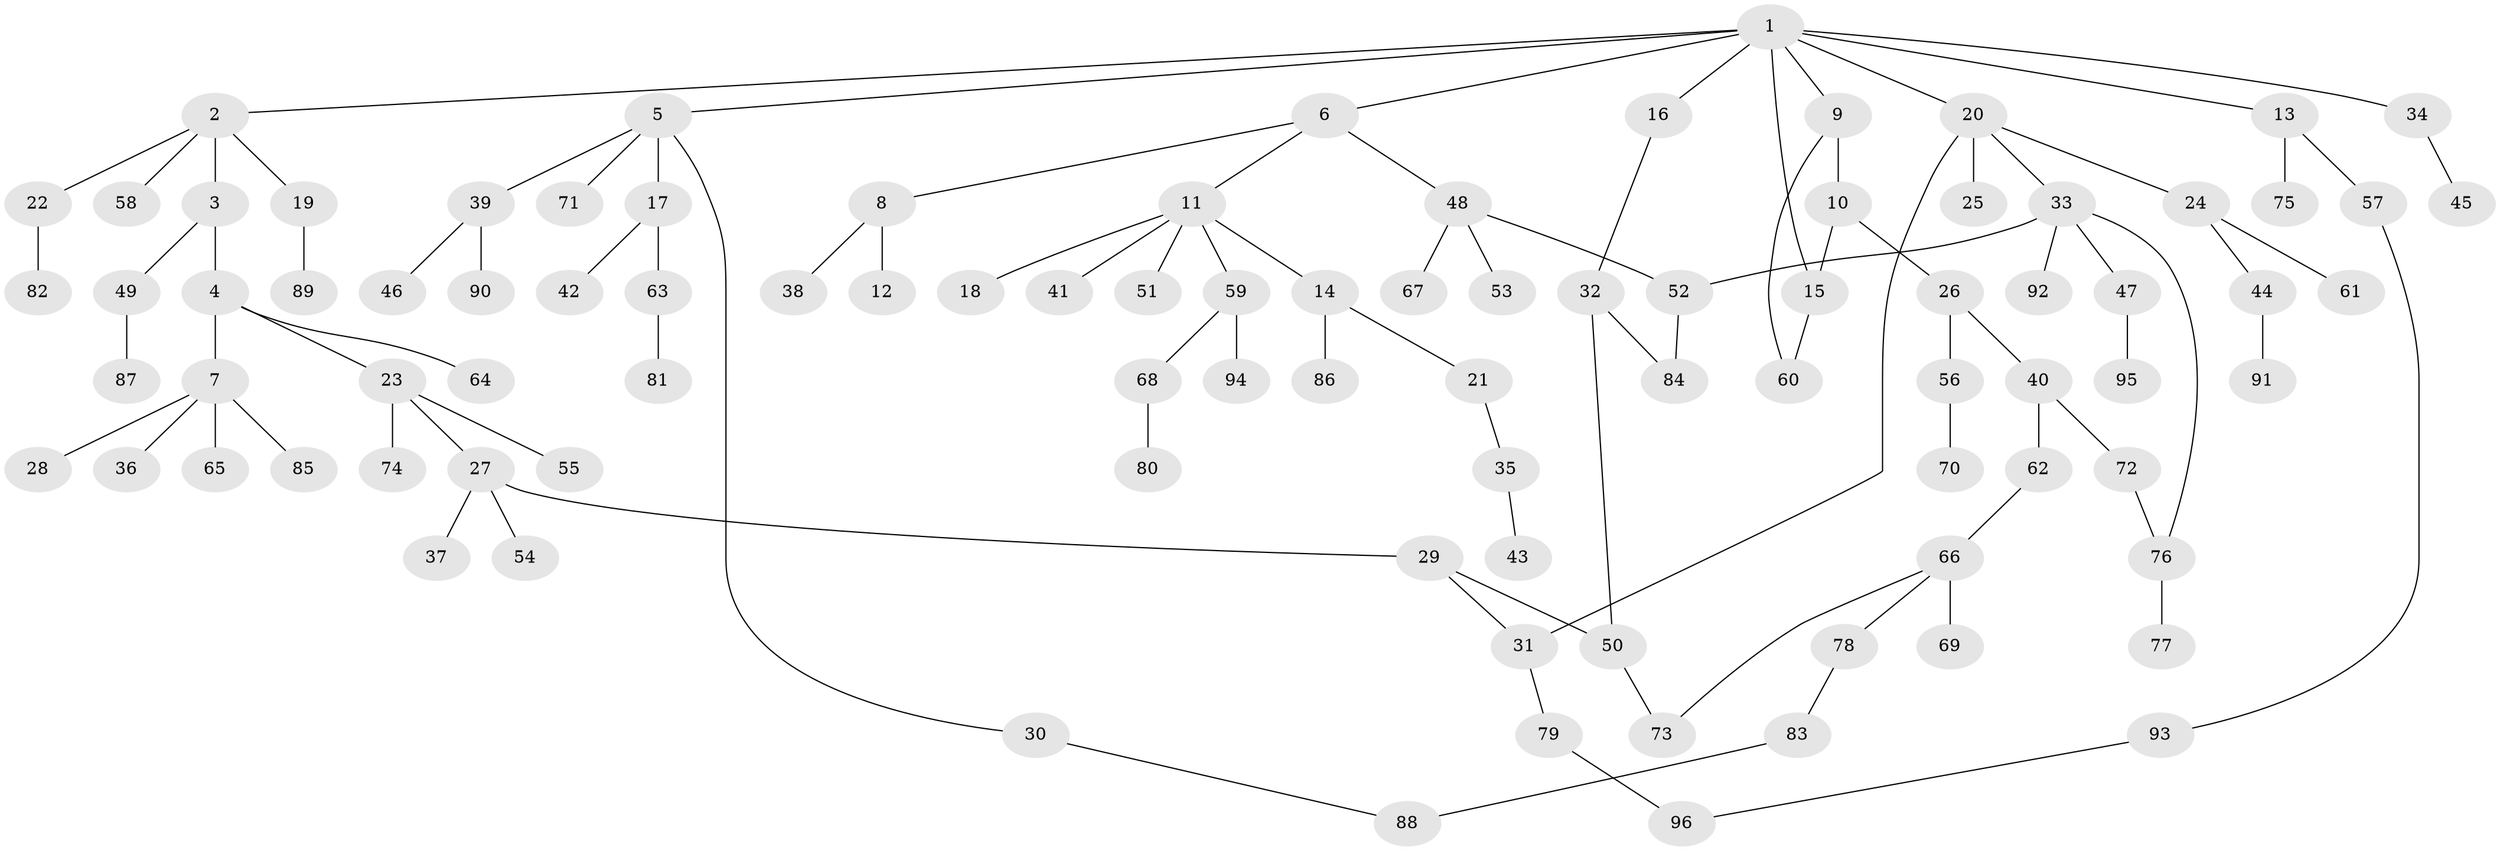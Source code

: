 // coarse degree distribution, {9: 0.015625, 5: 0.046875, 4: 0.078125, 2: 0.25, 3: 0.109375, 1: 0.453125, 6: 0.046875}
// Generated by graph-tools (version 1.1) at 2025/51/02/27/25 19:51:37]
// undirected, 96 vertices, 105 edges
graph export_dot {
graph [start="1"]
  node [color=gray90,style=filled];
  1;
  2;
  3;
  4;
  5;
  6;
  7;
  8;
  9;
  10;
  11;
  12;
  13;
  14;
  15;
  16;
  17;
  18;
  19;
  20;
  21;
  22;
  23;
  24;
  25;
  26;
  27;
  28;
  29;
  30;
  31;
  32;
  33;
  34;
  35;
  36;
  37;
  38;
  39;
  40;
  41;
  42;
  43;
  44;
  45;
  46;
  47;
  48;
  49;
  50;
  51;
  52;
  53;
  54;
  55;
  56;
  57;
  58;
  59;
  60;
  61;
  62;
  63;
  64;
  65;
  66;
  67;
  68;
  69;
  70;
  71;
  72;
  73;
  74;
  75;
  76;
  77;
  78;
  79;
  80;
  81;
  82;
  83;
  84;
  85;
  86;
  87;
  88;
  89;
  90;
  91;
  92;
  93;
  94;
  95;
  96;
  1 -- 2;
  1 -- 5;
  1 -- 6;
  1 -- 9;
  1 -- 13;
  1 -- 15;
  1 -- 16;
  1 -- 20;
  1 -- 34;
  2 -- 3;
  2 -- 19;
  2 -- 22;
  2 -- 58;
  3 -- 4;
  3 -- 49;
  4 -- 7;
  4 -- 23;
  4 -- 64;
  5 -- 17;
  5 -- 30;
  5 -- 39;
  5 -- 71;
  6 -- 8;
  6 -- 11;
  6 -- 48;
  7 -- 28;
  7 -- 36;
  7 -- 65;
  7 -- 85;
  8 -- 12;
  8 -- 38;
  9 -- 10;
  9 -- 60;
  10 -- 26;
  10 -- 15;
  11 -- 14;
  11 -- 18;
  11 -- 41;
  11 -- 51;
  11 -- 59;
  13 -- 57;
  13 -- 75;
  14 -- 21;
  14 -- 86;
  15 -- 60;
  16 -- 32;
  17 -- 42;
  17 -- 63;
  19 -- 89;
  20 -- 24;
  20 -- 25;
  20 -- 31;
  20 -- 33;
  21 -- 35;
  22 -- 82;
  23 -- 27;
  23 -- 55;
  23 -- 74;
  24 -- 44;
  24 -- 61;
  26 -- 40;
  26 -- 56;
  27 -- 29;
  27 -- 37;
  27 -- 54;
  29 -- 50;
  29 -- 31;
  30 -- 88;
  31 -- 79;
  32 -- 50;
  32 -- 84;
  33 -- 47;
  33 -- 52;
  33 -- 92;
  33 -- 76;
  34 -- 45;
  35 -- 43;
  39 -- 46;
  39 -- 90;
  40 -- 62;
  40 -- 72;
  44 -- 91;
  47 -- 95;
  48 -- 53;
  48 -- 67;
  48 -- 52;
  49 -- 87;
  50 -- 73;
  52 -- 84;
  56 -- 70;
  57 -- 93;
  59 -- 68;
  59 -- 94;
  62 -- 66;
  63 -- 81;
  66 -- 69;
  66 -- 78;
  66 -- 73;
  68 -- 80;
  72 -- 76;
  76 -- 77;
  78 -- 83;
  79 -- 96;
  83 -- 88;
  93 -- 96;
}
